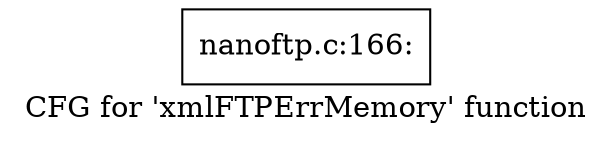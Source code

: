 digraph "CFG for 'xmlFTPErrMemory' function" {
	label="CFG for 'xmlFTPErrMemory' function";

	Node0x561533d80d60 [shape=record,label="{nanoftp.c:166:}"];
}
